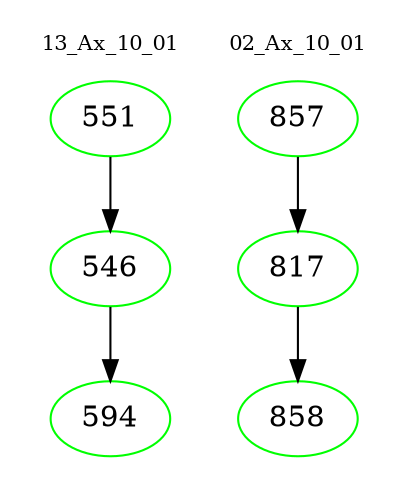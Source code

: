 digraph{
subgraph cluster_0 {
color = white
label = "13_Ax_10_01";
fontsize=10;
T0_551 [label="551", color="green"]
T0_551 -> T0_546 [color="black"]
T0_546 [label="546", color="green"]
T0_546 -> T0_594 [color="black"]
T0_594 [label="594", color="green"]
}
subgraph cluster_1 {
color = white
label = "02_Ax_10_01";
fontsize=10;
T1_857 [label="857", color="green"]
T1_857 -> T1_817 [color="black"]
T1_817 [label="817", color="green"]
T1_817 -> T1_858 [color="black"]
T1_858 [label="858", color="green"]
}
}
